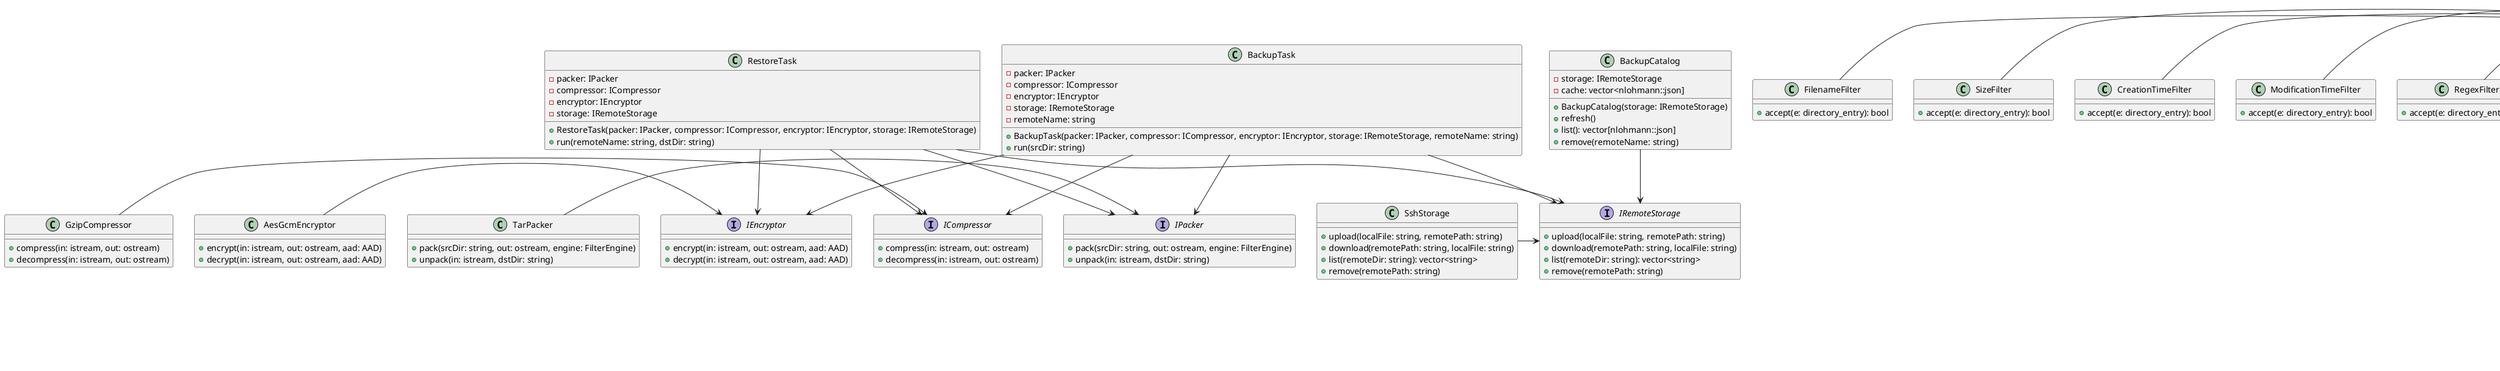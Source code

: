 @startuml BakeUPSo
class Driver {
  +static backup(srcDir: string, remoteName: string, packAlgo: string, compressAlgo: string, encryptAlgo: string)
  +static restore(remoteName: string, dstDir: string, packAlgo: string, compressAlgo: string, encryptAlgo: string)
  +static list()
  +static remove(remoteName: string)
}

class BackupTask {
  -packer: IPacker
  -compressor: ICompressor
  -encryptor: IEncryptor
  -storage: IRemoteStorage
  -remoteName: string
  +BackupTask(packer: IPacker, compressor: ICompressor, encryptor: IEncryptor, storage: IRemoteStorage, remoteName: string)
  +run(srcDir: string)
}

class RestoreTask {
  -packer: IPacker
  -compressor: ICompressor
  -encryptor: IEncryptor
  -storage: IRemoteStorage
  +RestoreTask(packer: IPacker, compressor: ICompressor, encryptor: IEncryptor, storage: IRemoteStorage)
  +run(remoteName: string, dstDir: string)
}

class BackupCatalog {
  -storage: IRemoteStorage
  -cache: vector<nlohmann::json]
  +BackupCatalog(storage: IRemoteStorage)
  +refresh()
  +list(): vector[nlohmann::json]
  +remove(remoteName: string)
}

class Pipeline {
  +run(src: istream, dst: ostream, chain: vector<Filter>)
}

interface IPacker {
  +pack(srcDir: string, out: ostream, engine: FilterEngine)
  +unpack(in: istream, dstDir: string)
}

interface ICompressor {
  +compress(in: istream, out: ostream)
  +decompress(in: istream, out: ostream)
}

interface IEncryptor {
  +encrypt(in: istream, out: ostream, aad: AAD)
  +decrypt(in: istream, out: ostream, aad: AAD)
}

interface IRemoteStorage {
  +upload(localFile: string, remotePath: string)
  +download(remotePath: string, localFile: string)
  +list(remoteDir: string): vector<string>
  +remove(remotePath: string)
}

interface IFilter {
  +accept(e: directory_entry): bool
}

class TarPacker {
  +pack(srcDir: string, out: ostream, engine: FilterEngine)
  +unpack(in: istream, dstDir: string)
}

class GzipCompressor {
  +compress(in: istream, out: ostream)
  +decompress(in: istream, out: ostream)
}

class AesGcmEncryptor {
  +encrypt(in: istream, out: ostream, aad: AAD)
  +decrypt(in: istream, out: ostream, aad: AAD)
}

class SshStorage {
  +upload(localFile: string, remotePath: string)
  +download(remotePath: string, localFile: string)
  +list(remoteDir: string): vector<string>
  +remove(remotePath: string)
}

class FilenameFilter {
  +accept(e: directory_entry): bool
}

class SizeFilter {
  +accept(e: directory_entry): bool
}

class CreationTimeFilter {
  +accept(e: directory_entry): bool
}

class ModificationTimeFilter {
  +accept(e: directory_entry): bool
}

class RegexFilter {
  +accept(e: directory_entry): bool
}

class GroupFilter {
  +accept(e: directory_entry): bool
}

class Factory {
  +instance(): Factory
  +registerCreator(key: string, c: Creator)
  +create(key: string): Interface
}

class HeaderBlock {
  -format_version: uint32
  -backup_time_utc: uint64
  -hostname: string
  -source_paths: vector<string>
  -pipeline: vector<nlohmann::json>
  -filters: nlohmann::json
}

class HeaderCodec {
  +serialize(h: HeaderBlock, key: string): string
  +deserialize(blob: string, key: string): HeaderBlock
}

class Logger {
  +info(msg: string)
  +warn(msg: string)
  +error(msg: string)
}

class BackupException {
  +BackupException(msg: string)
}

BackupTask -down-> IPacker
BackupTask -down-> ICompressor
BackupTask -down-> IEncryptor
BackupTask -down-> IRemoteStorage
RestoreTask -down-> IPacker
RestoreTask -down-> ICompressor
RestoreTask -down-> IEncryptor
RestoreTask -down-> IRemoteStorage
BackupCatalog -down-> IRemoteStorage
TarPacker -right-> IPacker
GzipCompressor -right-> ICompressor
AesGcmEncryptor -right-> IEncryptor
SshStorage -right-> IRemoteStorage
FilenameFilter -right-> IFilter
SizeFilter -right-> IFilter
CreationTimeFilter -right-> IFilter
ModificationTimeFilter -right-> IFilter
RegexFilter -right-> IFilter
GroupFilter -right-> IFilter
@enduml